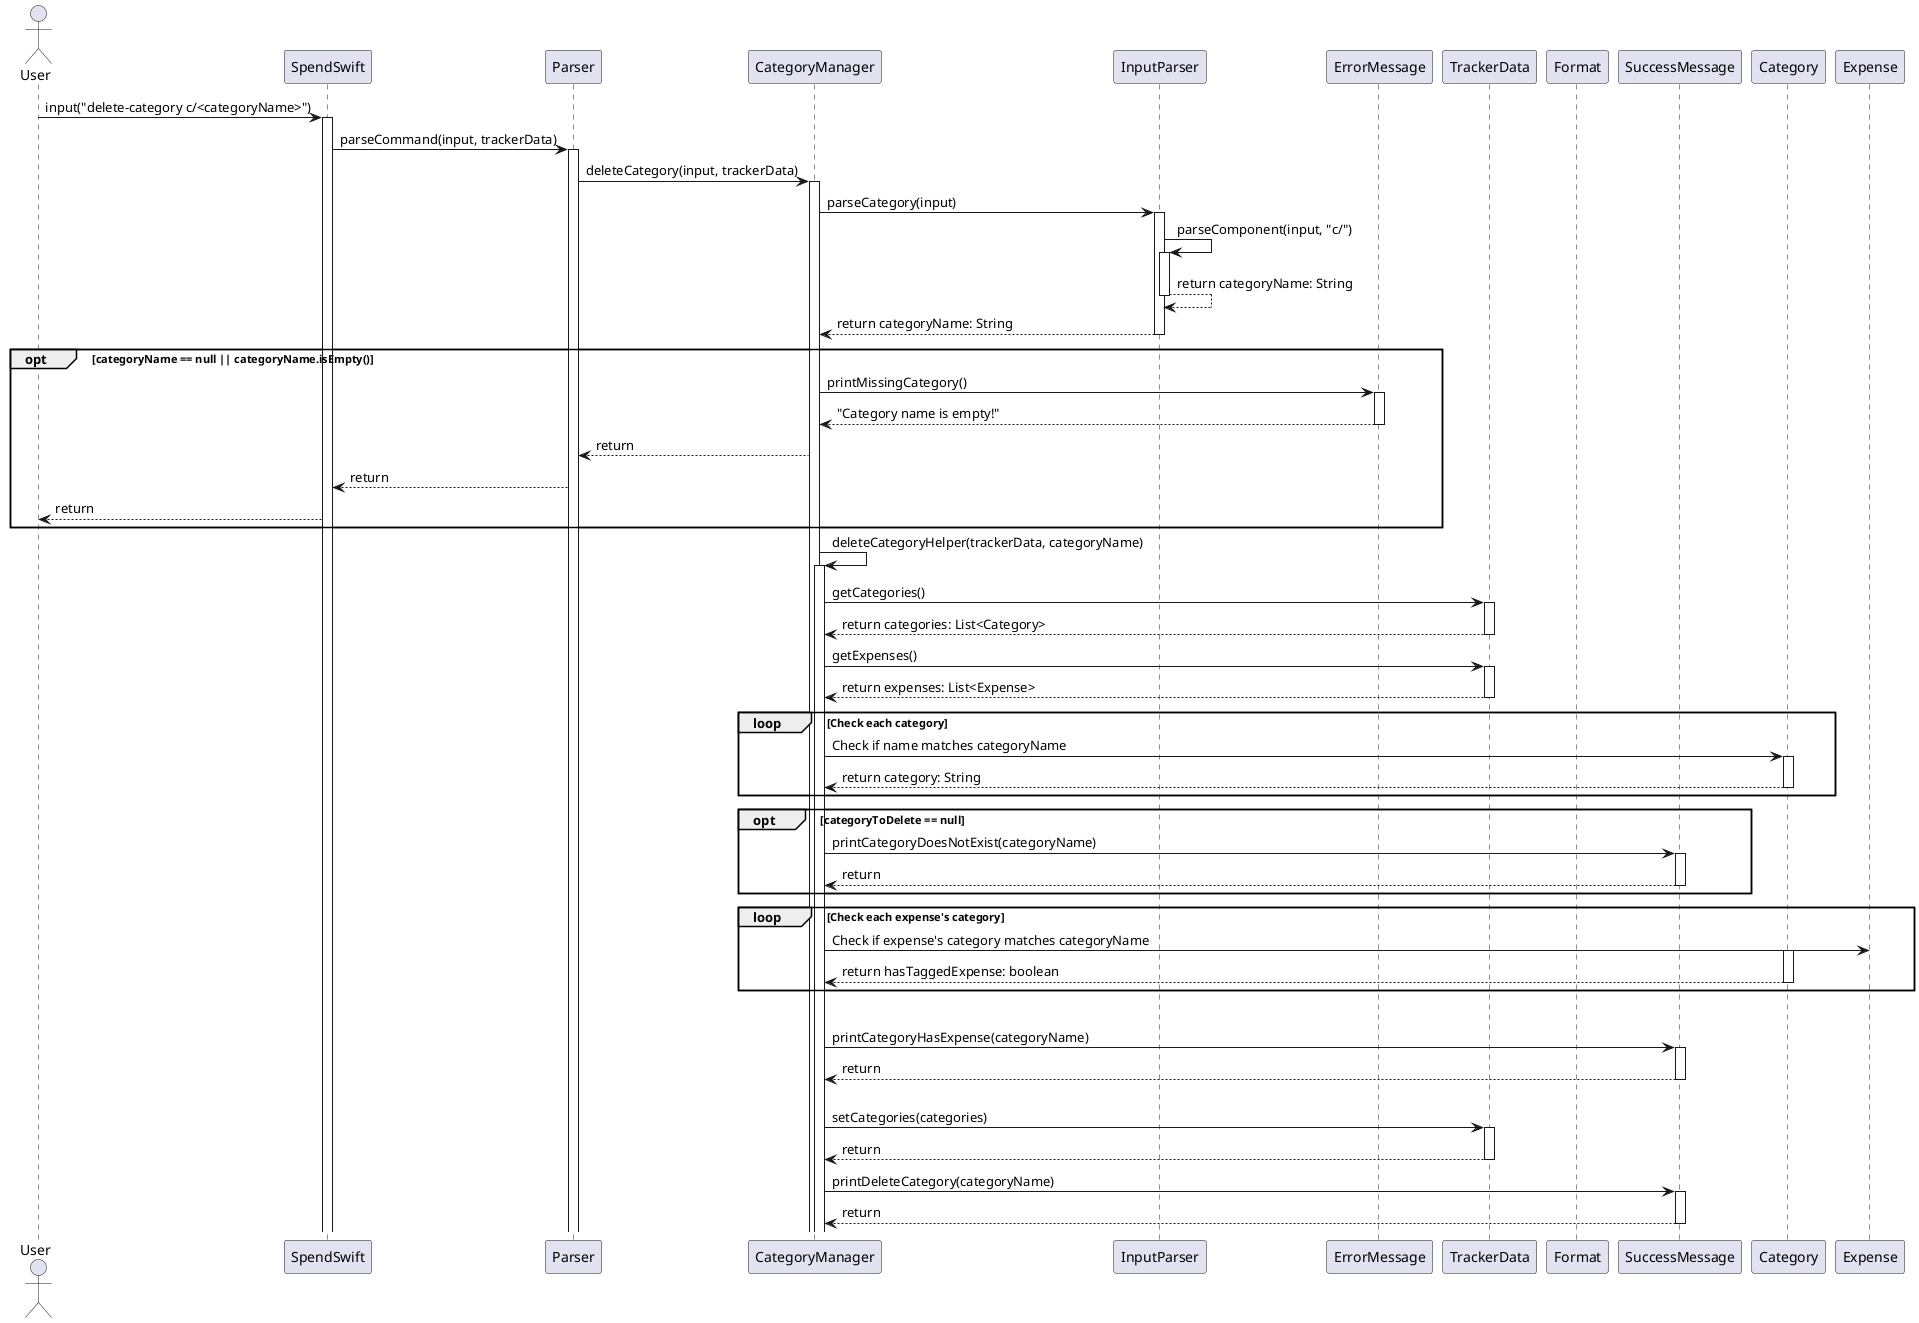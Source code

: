 @startuml

actor User
participant SpendSwift
participant Parser
participant CategoryManager
participant InputParser
participant ErrorMessage
participant TrackerData
participant Format
participant SuccessMessage
participant Category

User -> SpendSwift : input("delete-category c/<categoryName>")
activate SpendSwift
SpendSwift -> Parser : parseCommand(input, trackerData)

activate Parser
Parser -> CategoryManager : deleteCategory(input, trackerData)

activate CategoryManager
CategoryManager -> InputParser : parseCategory(input)

activate InputParser
InputParser -> InputParser : parseComponent(input, "c/")

    activate InputParser
    InputParser --> InputParser : return categoryName: String
    deactivate InputParser

InputParser --> CategoryManager : return categoryName: String
deactivate InputParser

opt categoryName == null || categoryName.isEmpty()
    CategoryManager -> ErrorMessage : printMissingCategory()
    activate ErrorMessage
    ErrorMessage --> CategoryManager : "Category name is empty!"
    deactivate ErrorMessage
    CategoryManager --> Parser : return
    Parser --> SpendSwift : return
    SpendSwift --> User : return
end

CategoryManager -> CategoryManager : deleteCategoryHelper(trackerData, categoryName)
activate CategoryManager
CategoryManager -> TrackerData : getCategories()
activate TrackerData
TrackerData --> CategoryManager : return categories: List<Category>
deactivate TrackerData
CategoryManager -> TrackerData : getExpenses()
activate TrackerData
TrackerData --> CategoryManager : return expenses: List<Expense>
deactivate TrackerData

loop Check each category
    CategoryManager -> Category : Check if name matches categoryName
    activate Category
    Category --> CategoryManager : return category: String
    deactivate Category
end

opt categoryToDelete == null
CategoryManager -> SuccessMessage : printCategoryDoesNotExist(categoryName)
activate SuccessMessage
SuccessMessage --> CategoryManager : return
deactivate SuccessMessage
end

loop Check each expense's category
    CategoryManager -> Expense : Check if expense's category matches categoryName
    activate Category
    Category --> CategoryManager : return hasTaggedExpense: boolean
    deactivate Category
end

alt hasTaggedExpense
CategoryManager -> SuccessMessage : printCategoryHasExpense(categoryName)
activate SuccessMessage
SuccessMessage --> CategoryManager : return
deactivate SuccessMessage

else !hasTaggedExpense
CategoryManager -> TrackerData : setCategories(categories)
activate TrackerData
TrackerData --> CategoryManager : return
deactivate TrackerData
CategoryManager -> SuccessMessage : printDeleteCategory(categoryName)
activate SuccessMessage
SuccessMessage --> CategoryManager : return
deactivate SuccessMessage

@enduml